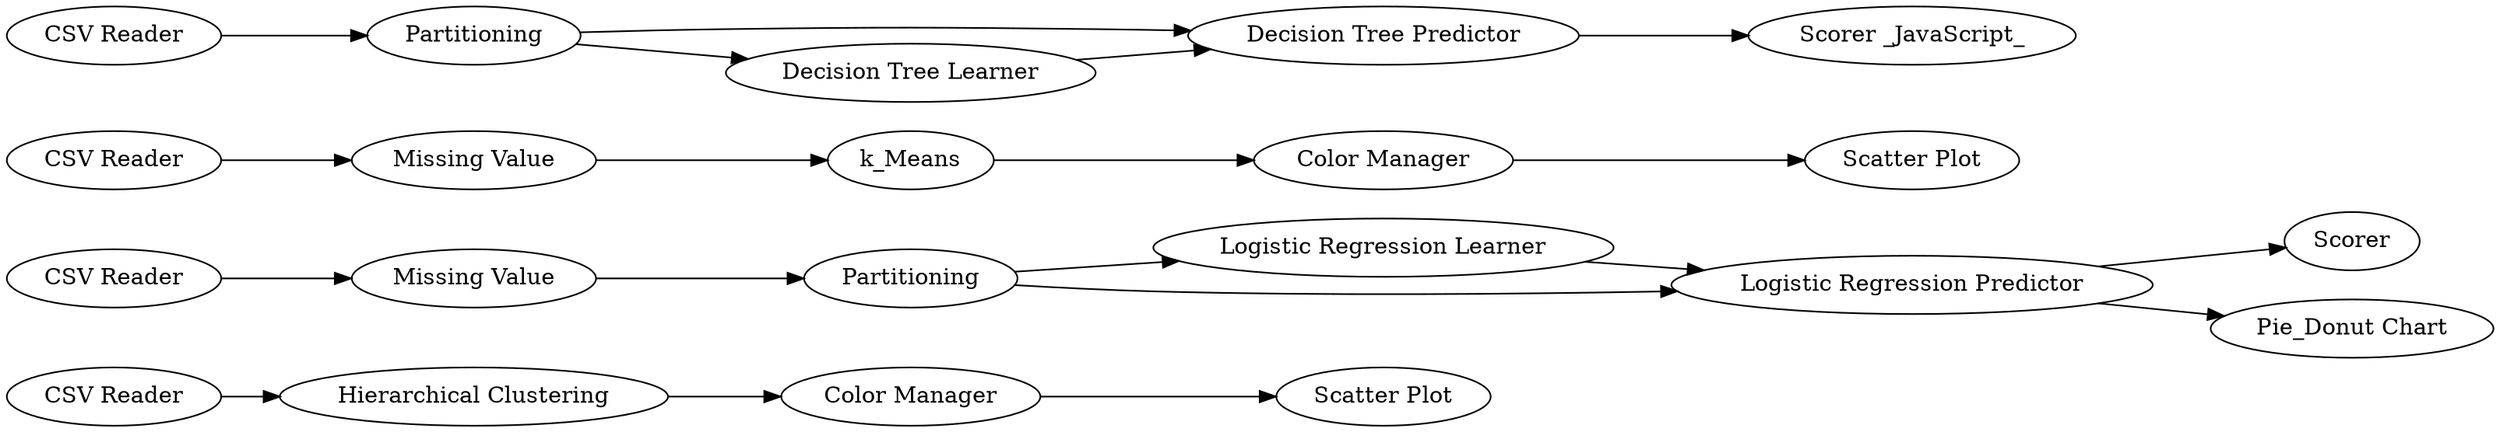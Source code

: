 digraph {
	"-1813478760099714946_18" [label="Scatter Plot"]
	"-1813478760099714946_13" [label="Logistic Regression Learner"]
	"-1813478760099714946_12" [label=Partitioning]
	"-1813478760099714946_4" [label="Color Manager"]
	"-1813478760099714946_21" [label="Scorer _JavaScript_"]
	"-1813478760099714946_17" [label="Color Manager"]
	"-1813478760099714946_20" [label=Scorer]
	"-1813478760099714946_1" [label="CSV Reader"]
	"-1813478760099714946_10" [label="Hierarchical Clustering"]
	"-1813478760099714946_14" [label="Logistic Regression Predictor"]
	"-1813478760099714946_15" [label="Pie_Donut Chart"]
	"-1813478760099714946_2" [label=k_Means]
	"-1813478760099714946_8" [label="Decision Tree Predictor"]
	"-1813478760099714946_9" [label="CSV Reader"]
	"-1813478760099714946_3" [label="Scatter Plot"]
	"-1813478760099714946_11" [label="CSV Reader"]
	"-1813478760099714946_6" [label=Partitioning]
	"-1813478760099714946_7" [label="Decision Tree Learner"]
	"-1813478760099714946_16" [label="Missing Value"]
	"-1813478760099714946_19" [label="Missing Value"]
	"-1813478760099714946_5" [label="CSV Reader"]
	"-1813478760099714946_14" -> "-1813478760099714946_15"
	"-1813478760099714946_8" -> "-1813478760099714946_21"
	"-1813478760099714946_5" -> "-1813478760099714946_6"
	"-1813478760099714946_12" -> "-1813478760099714946_13"
	"-1813478760099714946_16" -> "-1813478760099714946_2"
	"-1813478760099714946_10" -> "-1813478760099714946_17"
	"-1813478760099714946_11" -> "-1813478760099714946_19"
	"-1813478760099714946_4" -> "-1813478760099714946_3"
	"-1813478760099714946_1" -> "-1813478760099714946_16"
	"-1813478760099714946_17" -> "-1813478760099714946_18"
	"-1813478760099714946_19" -> "-1813478760099714946_12"
	"-1813478760099714946_12" -> "-1813478760099714946_14"
	"-1813478760099714946_9" -> "-1813478760099714946_10"
	"-1813478760099714946_13" -> "-1813478760099714946_14"
	"-1813478760099714946_2" -> "-1813478760099714946_4"
	"-1813478760099714946_14" -> "-1813478760099714946_20"
	"-1813478760099714946_6" -> "-1813478760099714946_8"
	"-1813478760099714946_6" -> "-1813478760099714946_7"
	"-1813478760099714946_7" -> "-1813478760099714946_8"
	rankdir=LR
}
